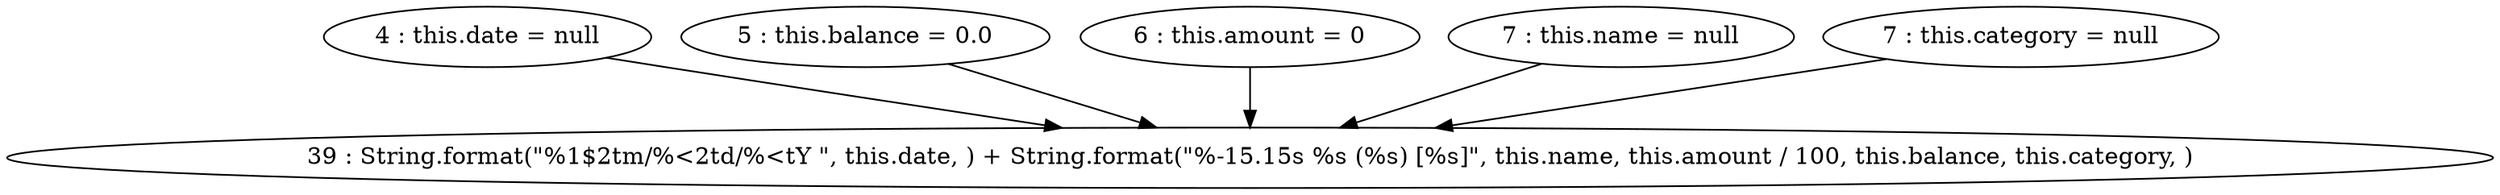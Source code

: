 digraph G {
"4 : this.date = null"
"4 : this.date = null" -> "39 : String.format(\"%1$2tm/%<2td/%<tY \", this.date, ) + String.format(\"%-15.15s %s (%s) [%s]\", this.name, this.amount / 100, this.balance, this.category, )"
"5 : this.balance = 0.0"
"5 : this.balance = 0.0" -> "39 : String.format(\"%1$2tm/%<2td/%<tY \", this.date, ) + String.format(\"%-15.15s %s (%s) [%s]\", this.name, this.amount / 100, this.balance, this.category, )"
"6 : this.amount = 0"
"6 : this.amount = 0" -> "39 : String.format(\"%1$2tm/%<2td/%<tY \", this.date, ) + String.format(\"%-15.15s %s (%s) [%s]\", this.name, this.amount / 100, this.balance, this.category, )"
"7 : this.name = null"
"7 : this.name = null" -> "39 : String.format(\"%1$2tm/%<2td/%<tY \", this.date, ) + String.format(\"%-15.15s %s (%s) [%s]\", this.name, this.amount / 100, this.balance, this.category, )"
"7 : this.category = null"
"7 : this.category = null" -> "39 : String.format(\"%1$2tm/%<2td/%<tY \", this.date, ) + String.format(\"%-15.15s %s (%s) [%s]\", this.name, this.amount / 100, this.balance, this.category, )"
"39 : String.format(\"%1$2tm/%<2td/%<tY \", this.date, ) + String.format(\"%-15.15s %s (%s) [%s]\", this.name, this.amount / 100, this.balance, this.category, )"
}